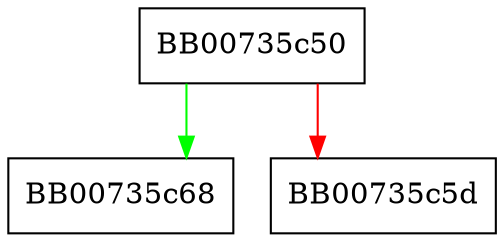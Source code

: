 digraph value_free_hash {
  node [shape="box"];
  graph [splines=ortho];
  BB00735c50 -> BB00735c68 [color="green"];
  BB00735c50 -> BB00735c5d [color="red"];
}